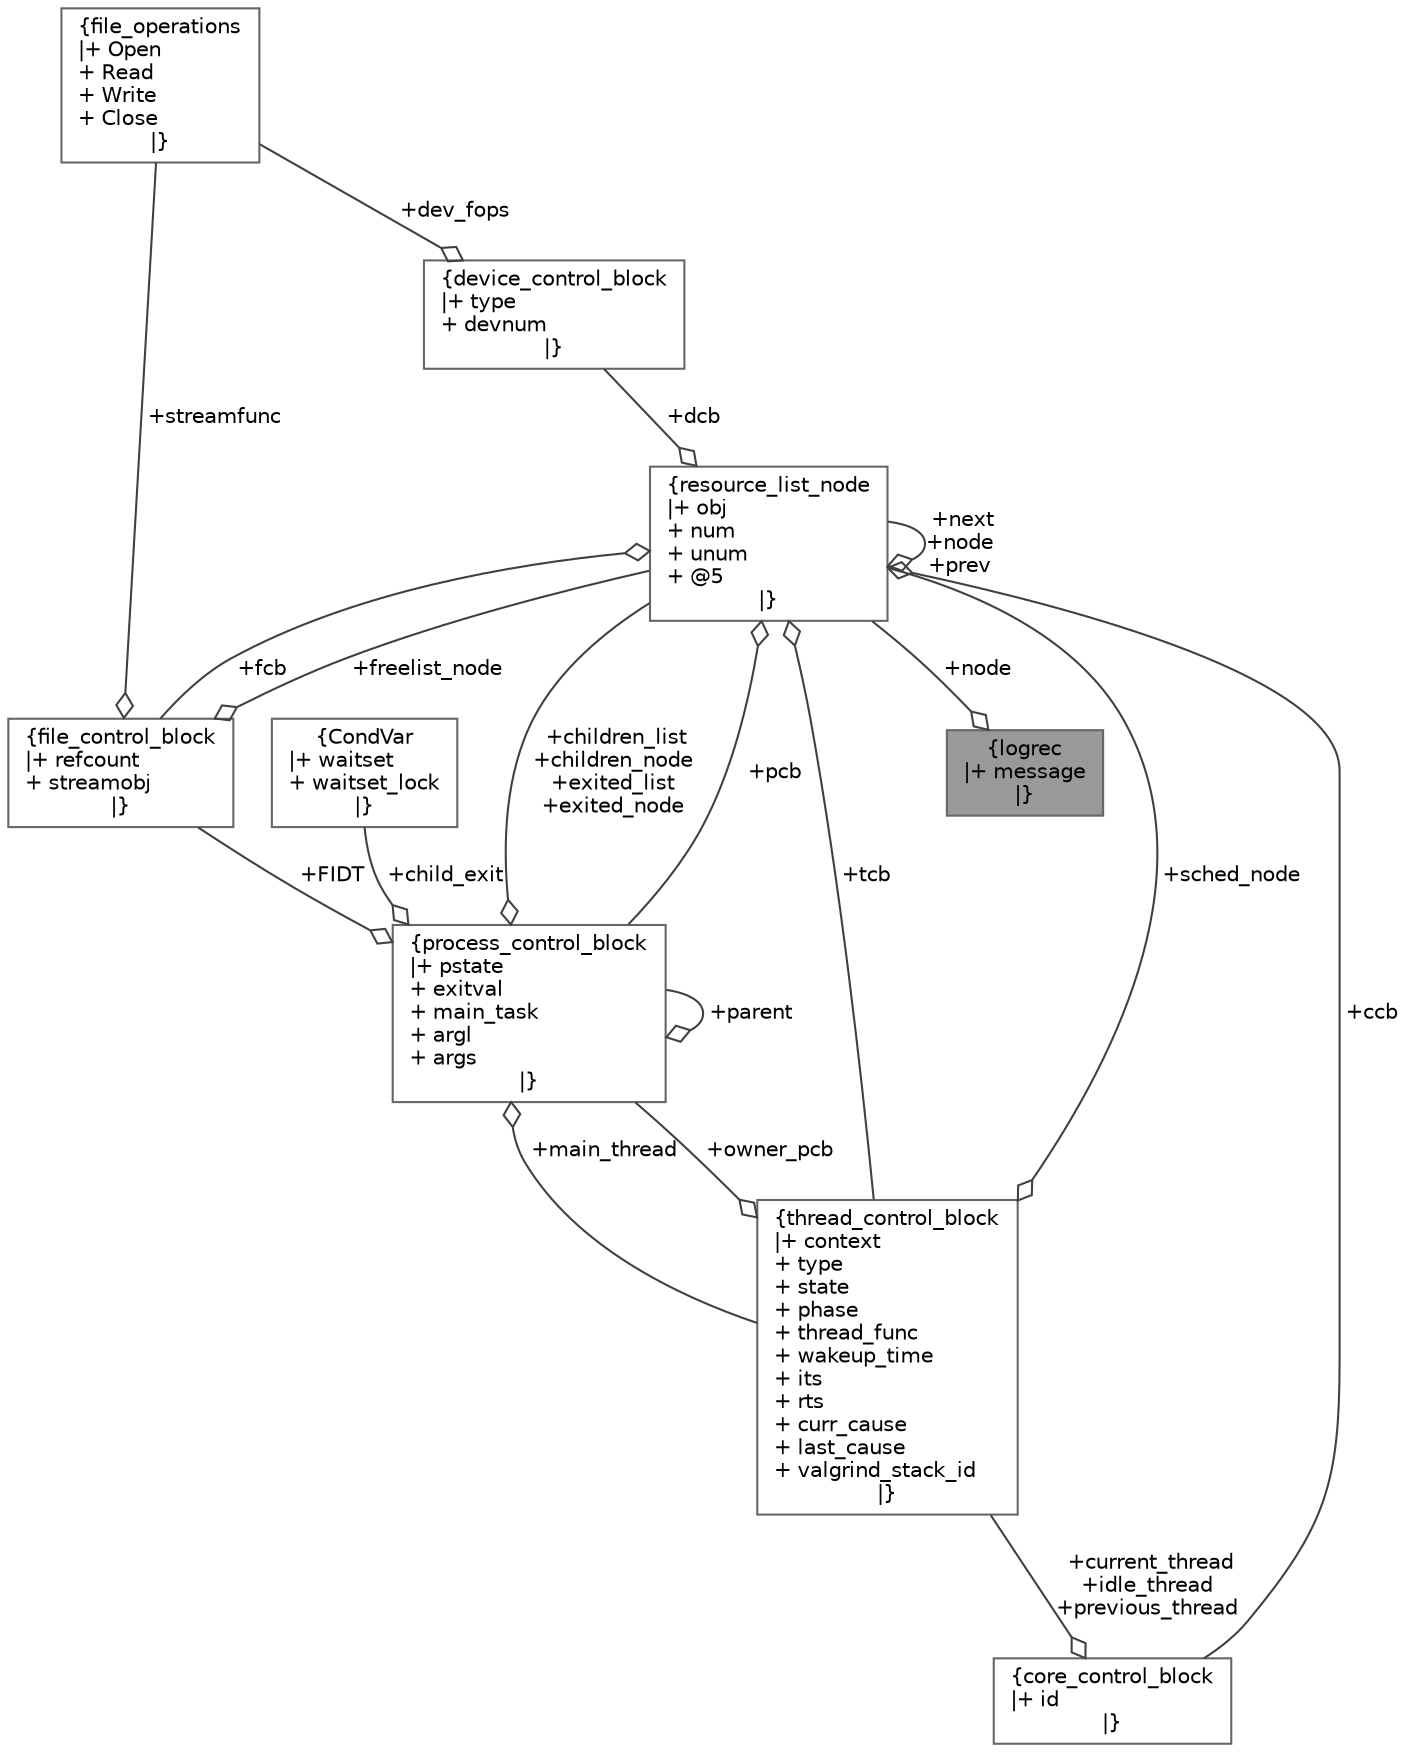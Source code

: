 digraph "logrec"
{
 // LATEX_PDF_SIZE
  bgcolor="transparent";
  edge [fontname=Helvetica,fontsize=10,labelfontname=Helvetica,labelfontsize=10];
  node [fontname=Helvetica,fontsize=10,shape=box,height=0.2,width=0.4];
  Node1 [label="{logrec\n|+ message\l|}",height=0.2,width=0.4,color="gray40", fillcolor="grey60", style="filled", fontcolor="black",tooltip=" "];
  Node2 -> Node1 [color="grey25",style="solid",label=" +node" ,arrowhead="odiamond"];
  Node2 [label="{resource_list_node\n|+ obj\l+ num\l+ unum\l+ @5\l|}",height=0.2,width=0.4,color="gray40", fillcolor="white", style="filled",URL="$structresource__list__node.html",tooltip="List node."];
  Node3 -> Node2 [color="grey25",style="solid",label=" +pcb" ,arrowhead="odiamond"];
  Node3 [label="{process_control_block\n|+ pstate\l+ exitval\l+ main_task\l+ argl\l+ args\l|}",height=0.2,width=0.4,color="gray40", fillcolor="white", style="filled",URL="$structprocess__control__block.html",tooltip="Process Control Block."];
  Node3 -> Node3 [color="grey25",style="solid",label=" +parent" ,arrowhead="odiamond"];
  Node4 -> Node3 [color="grey25",style="solid",label=" +main_thread" ,arrowhead="odiamond"];
  Node4 [label="{thread_control_block\n|+ context\l+ type\l+ state\l+ phase\l+ thread_func\l+ wakeup_time\l+ its\l+ rts\l+ curr_cause\l+ last_cause\l+ valgrind_stack_id\l|}",height=0.2,width=0.4,color="gray40", fillcolor="white", style="filled",URL="$structthread__control__block.html",tooltip="The thread control block."];
  Node3 -> Node4 [color="grey25",style="solid",label=" +owner_pcb" ,arrowhead="odiamond"];
  Node2 -> Node4 [color="grey25",style="solid",label=" +sched_node" ,arrowhead="odiamond"];
  Node2 -> Node3 [color="grey25",style="solid",label=" +children_list\n+children_node\n+exited_list\n+exited_node" ,arrowhead="odiamond"];
  Node5 -> Node3 [color="grey25",style="solid",label=" +child_exit" ,arrowhead="odiamond"];
  Node5 [label="{CondVar\n|+ waitset\l+ waitset_lock\l|}",height=0.2,width=0.4,color="gray40", fillcolor="white", style="filled",URL="$structCondVar.html",tooltip="Condition variables."];
  Node6 -> Node3 [color="grey25",style="solid",label=" +FIDT" ,arrowhead="odiamond"];
  Node6 [label="{file_control_block\n|+ refcount\l+ streamobj\l|}",height=0.2,width=0.4,color="gray40", fillcolor="white", style="filled",URL="$structfile__control__block.html",tooltip="The file control block."];
  Node7 -> Node6 [color="grey25",style="solid",label=" +streamfunc" ,arrowhead="odiamond"];
  Node7 [label="{file_operations\n|+ Open\l+ Read\l+ Write\l+ Close\l|}",height=0.2,width=0.4,color="gray40", fillcolor="white", style="filled",URL="$structfile__operations.html",tooltip="The device-specific file operations table."];
  Node2 -> Node6 [color="grey25",style="solid",label=" +freelist_node" ,arrowhead="odiamond"];
  Node4 -> Node2 [color="grey25",style="solid",label=" +tcb" ,arrowhead="odiamond"];
  Node8 -> Node2 [color="grey25",style="solid",label=" +ccb" ,arrowhead="odiamond"];
  Node8 [label="{core_control_block\n|+ id\l|}",height=0.2,width=0.4,color="gray40", fillcolor="white", style="filled",URL="$structcore__control__block.html",tooltip="Core control block."];
  Node4 -> Node8 [color="grey25",style="solid",label=" +current_thread\n+idle_thread\n+previous_thread" ,arrowhead="odiamond"];
  Node9 -> Node2 [color="grey25",style="solid",label=" +dcb" ,arrowhead="odiamond"];
  Node9 [label="{device_control_block\n|+ type\l+ devnum\l|}",height=0.2,width=0.4,color="gray40", fillcolor="white", style="filled",URL="$structdevice__control__block.html",tooltip="Device control block."];
  Node7 -> Node9 [color="grey25",style="solid",label=" +dev_fops" ,arrowhead="odiamond"];
  Node6 -> Node2 [color="grey25",style="solid",label=" +fcb" ,arrowhead="odiamond"];
  Node2 -> Node2 [color="grey25",style="solid",label=" +next\n+node\n+prev" ,arrowhead="odiamond"];
}
